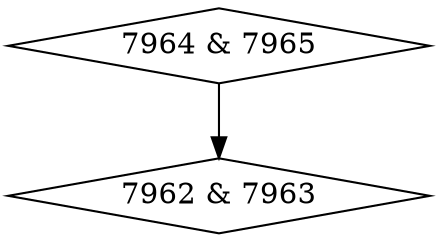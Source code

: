 digraph {
0 [label = "7962 & 7963", shape = diamond];
1 [label = "7964 & 7965", shape = diamond];
1->0;
}

